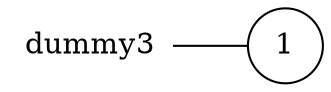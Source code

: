 digraph dummy3 {
	rankdir="LR";
	n_0 [label="dummy3", shape="plaintext"];
	n_1 [id="1", shape=circle, label="1"];
	n_0 -> n_1 [arrowhead=none];

}
